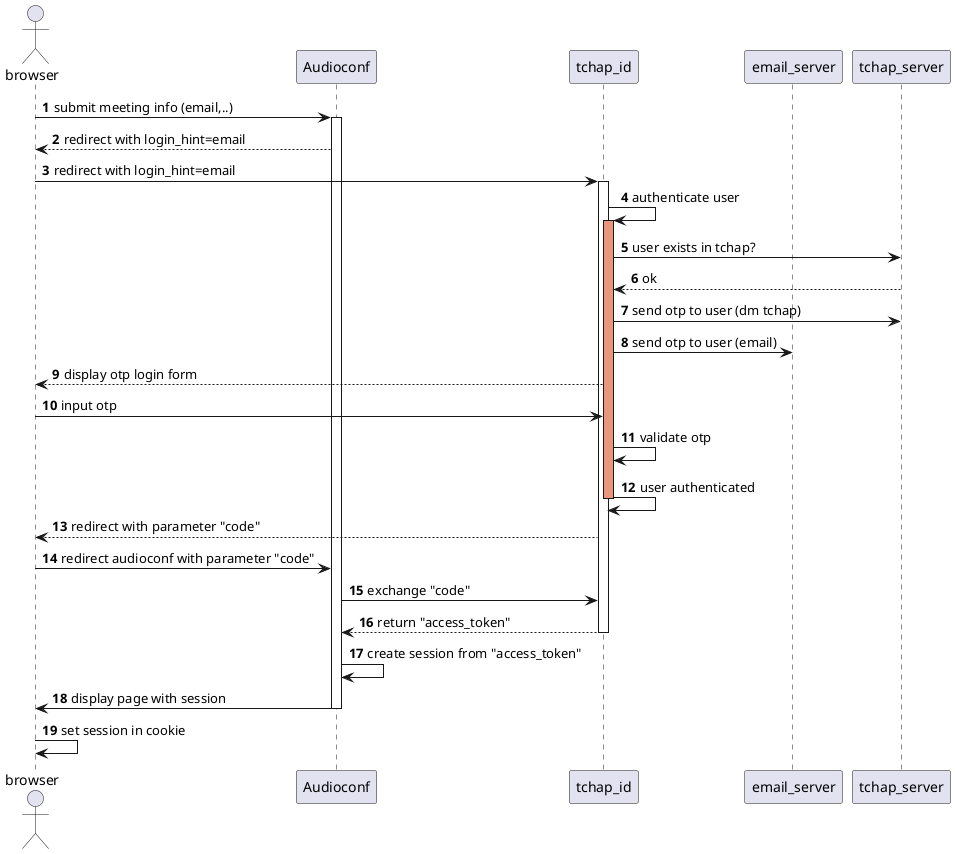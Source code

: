 @startuml

actor browser
participant audioconf as "Audioconf"
participant tchap_id
participant email_server
participant tchap_server
autonumber

browser -> audioconf : submit meeting info (email,..)
activate audioconf
audioconf --> browser : redirect with login_hint=email
browser -> tchap_id : redirect with login_hint=email
activate tchap_id
tchap_id -> tchap_id : authenticate user
activate tchap_id #DarkSalmon
tchap_id -> tchap_server : user exists in tchap?
tchap_id <-- tchap_server : ok
tchap_id -> tchap_server : send otp to user (dm tchap)
tchap_id -> email_server : send otp to user (email)
browser <-- tchap_id : display otp login form
browser -> tchap_id : input otp
tchap_id -> tchap_id : validate otp
tchap_id -> tchap_id : user authenticated
deactivate tchap_id #DarkSalmon
browser <-- tchap_id : redirect with parameter "code"
browser -> audioconf : redirect audioconf with parameter "code"
audioconf -> tchap_id : exchange "code"
audioconf <-- tchap_id : return "access_token"
deactivate tchap_id
audioconf -> audioconf : create session from "access_token"
audioconf -> browser : display page with session
deactivate audioconf
browser -> browser : set session in cookie
@enduml
